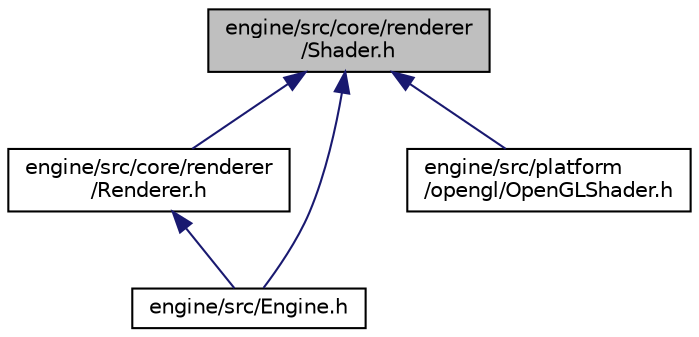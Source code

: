 digraph "engine/src/core/renderer/Shader.h"
{
 // LATEX_PDF_SIZE
  edge [fontname="Helvetica",fontsize="10",labelfontname="Helvetica",labelfontsize="10"];
  node [fontname="Helvetica",fontsize="10",shape=record];
  Node1 [label="engine/src/core/renderer\l/Shader.h",height=0.2,width=0.4,color="black", fillcolor="grey75", style="filled", fontcolor="black",tooltip="Shader API to be used with the renderer."];
  Node1 -> Node2 [dir="back",color="midnightblue",fontsize="10",style="solid"];
  Node2 [label="engine/src/core/renderer\l/Renderer.h",height=0.2,width=0.4,color="black", fillcolor="white", style="filled",URL="$Renderer_8h.html",tooltip="The rendering API."];
  Node2 -> Node3 [dir="back",color="midnightblue",fontsize="10",style="solid"];
  Node3 [label="engine/src/Engine.h",height=0.2,width=0.4,color="black", fillcolor="white", style="filled",URL="$Engine_8h.html",tooltip="The entrypoint into the game engine source code."];
  Node1 -> Node3 [dir="back",color="midnightblue",fontsize="10",style="solid"];
  Node1 -> Node4 [dir="back",color="midnightblue",fontsize="10",style="solid"];
  Node4 [label="engine/src/platform\l/opengl/OpenGLShader.h",height=0.2,width=0.4,color="black", fillcolor="white", style="filled",URL="$OpenGLShader_8h_source.html",tooltip=" "];
}
